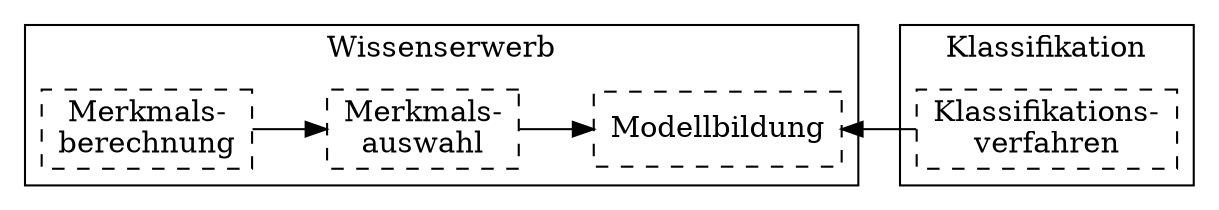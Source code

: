 
digraph G {
	
	rankdir=LR
	node[shape=box style=dashed]
	subgraph cluster_0{
		berechnung[label="Merkmals-\nberechnung"]
		auswahl[label="Merkmals-\nauswahl"]
		bildung[label="Modellbildung"]
		label="Wissenserwerb";
		berechnung->auswahl;
		auswahl->bildung;
	}
	
	subgraph cluster_1{
		label="Klassifikation";
		klassifikationsverfahren[label="Klassifikations-\nverfahren"]
	}
	
	bildung->klassifikationsverfahren[dir=back]
	
}
/*
digraph G {
	subgraph cluster_0 {
		label = "hello world";
		a -> b;
		a -> c;
		color = hot_pink;
	}

	subgraph cluster_1 {
		label = "MSDOT";
		style= "dashed";
		color=purple;
		x -> y;
		x -> z;
		y -> z;
		y -> q;
	}

	top -> a;
	top -> y;
	y -> b;
}
*/